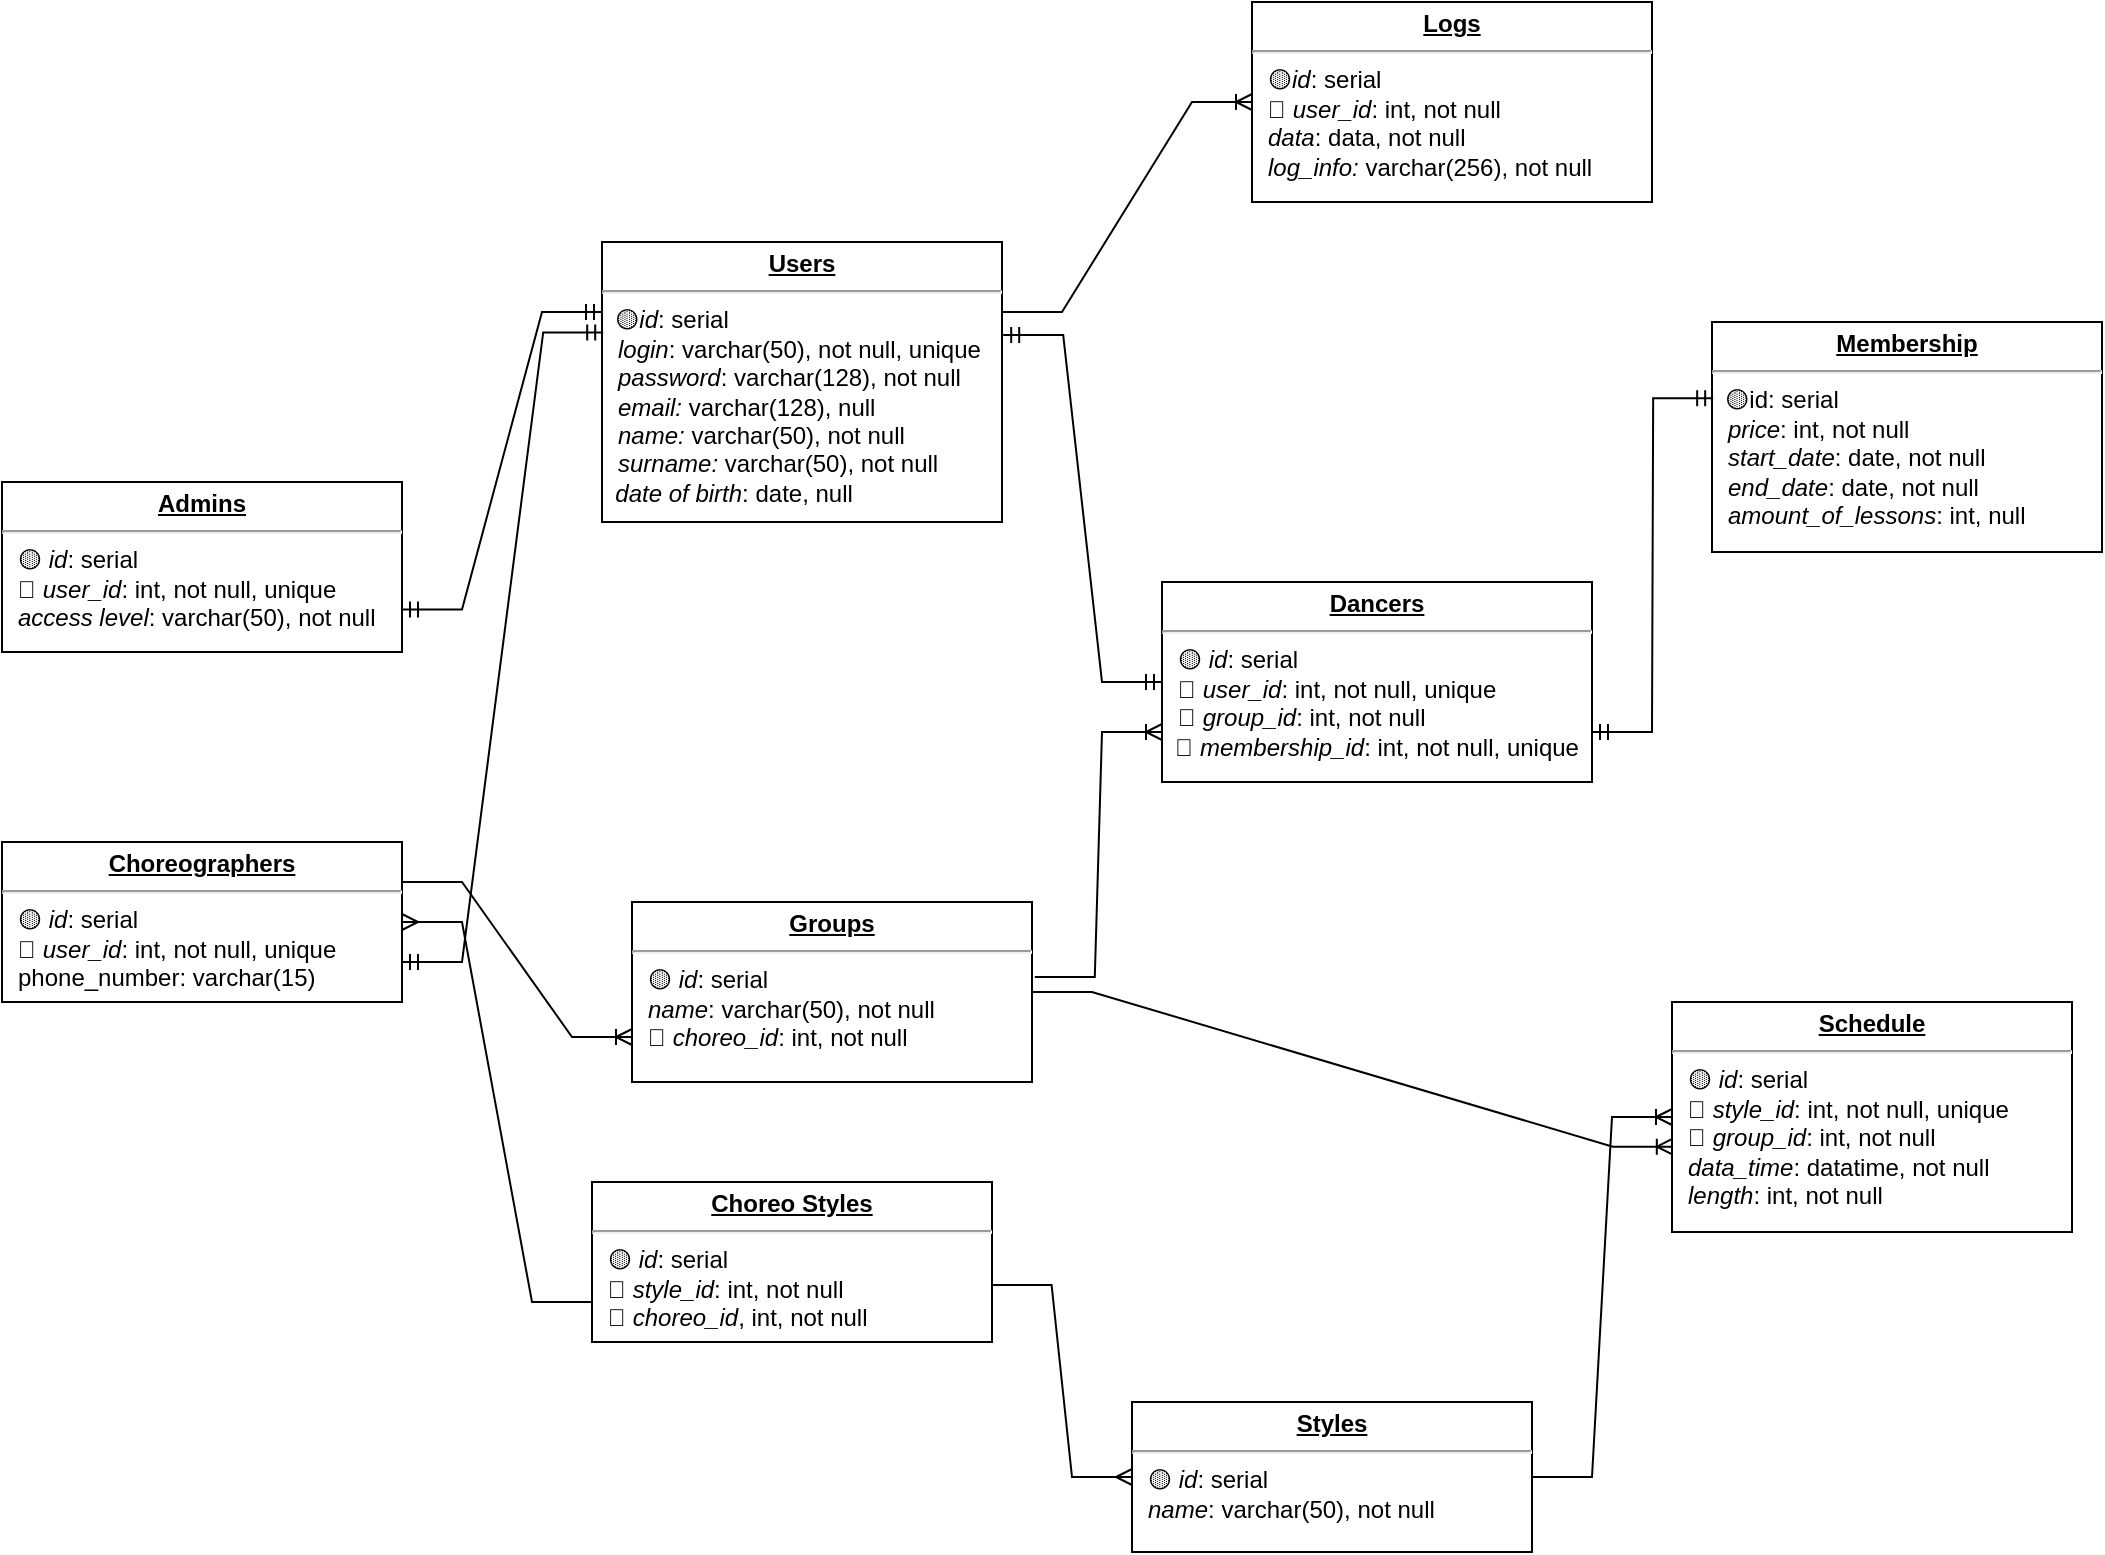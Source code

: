 <mxfile version="20.3.0" type="device"><diagram name="Page-1" id="a7904f86-f2b4-8e86-fa97-74104820619b"><mxGraphModel dx="1422" dy="769" grid="1" gridSize="10" guides="1" tooltips="1" connect="1" arrows="1" fold="1" page="1" pageScale="1" pageWidth="1100" pageHeight="850" background="none" math="0" shadow="0"><root><mxCell id="0"/><mxCell id="1" parent="0"/><mxCell id="24794b860abc3c2d-1" value="&lt;p style=&quot;margin: 0px ; margin-top: 4px ; text-align: center ; text-decoration: underline&quot;&gt;&lt;b&gt;Users&lt;/b&gt;&lt;/p&gt;&lt;hr&gt;&amp;nbsp; 🟡&lt;span style=&quot;background-color: initial;&quot;&gt;&lt;i&gt;id&lt;/i&gt;: serial&lt;/span&gt;&lt;br&gt;&lt;p style=&quot;margin: 0px ; margin-left: 8px&quot;&gt;&lt;i&gt;login&lt;/i&gt;: varchar(50), not null, unique&lt;/p&gt;&lt;p style=&quot;margin: 0px ; margin-left: 8px&quot;&gt;&lt;i&gt;password&lt;/i&gt;: varchar(128), not null&lt;/p&gt;&lt;p style=&quot;margin: 0px ; margin-left: 8px&quot;&gt;&lt;i&gt;email: &lt;/i&gt;varchar(128), null&lt;/p&gt;&lt;p style=&quot;margin: 0px ; margin-left: 8px&quot;&gt;&lt;i&gt;name: &lt;/i&gt;varchar(50), not null&lt;/p&gt;&lt;p style=&quot;margin: 0px ; margin-left: 8px&quot;&gt;&lt;i&gt;surname: &lt;/i&gt;varchar(50), not null&lt;/p&gt;&lt;i&gt;&amp;nbsp; &lt;/i&gt;&lt;i style=&quot;background-color: initial;&quot;&gt;date of birth&lt;/i&gt;&lt;span style=&quot;background-color: initial;&quot;&gt;: date, null&lt;/span&gt;&lt;i&gt;&lt;br&gt;&lt;/i&gt;&lt;p style=&quot;margin: 0px ; margin-left: 8px&quot;&gt;&lt;br&gt;&lt;/p&gt;&lt;p style=&quot;margin: 0px ; margin-left: 8px&quot;&gt;&lt;br&gt;&lt;/p&gt;" style="verticalAlign=top;align=left;overflow=fill;fontSize=12;fontFamily=Helvetica;html=1;rounded=0;shadow=0;comic=0;labelBackgroundColor=none;strokeWidth=1" parent="1" vertex="1"><mxGeometry x="335" y="160" width="200" height="140" as="geometry"/></mxCell><mxCell id="24794b860abc3c2d-16" value="&lt;p style=&quot;margin: 0px ; margin-top: 4px ; text-align: center ; text-decoration: underline&quot;&gt;&lt;b&gt;Dancers&lt;/b&gt;&lt;/p&gt;&lt;hr&gt;&lt;p style=&quot;margin: 0px 0px 0px 8px;&quot;&gt;🟡&amp;nbsp;&lt;i&gt;id&lt;/i&gt;: serial&lt;br&gt;&lt;/p&gt;&lt;p style=&quot;margin: 0px 0px 0px 8px;&quot;&gt;🔵 &lt;i&gt;user_id&lt;/i&gt;: int, not null, unique&lt;br&gt;&lt;/p&gt;&lt;p style=&quot;margin: 0px 0px 0px 8px;&quot;&gt;🔵 &lt;i&gt;group_id&lt;/i&gt;: int, not null&lt;/p&gt;&lt;p style=&quot;margin: 0px 0px 0px 8px;&quot;&gt;&lt;/p&gt;&amp;nbsp; 🔵&amp;nbsp;&lt;span style=&quot;background-color: initial;&quot;&gt;&lt;i&gt;membership_id&lt;/i&gt;: int, not null,&amp;nbsp;&lt;/span&gt;unique" style="verticalAlign=top;align=left;overflow=fill;fontSize=12;fontFamily=Helvetica;html=1;rounded=0;shadow=0;comic=0;labelBackgroundColor=none;strokeWidth=1" parent="1" vertex="1"><mxGeometry x="615" y="330" width="215" height="100" as="geometry"/></mxCell><mxCell id="24794b860abc3c2d-17" value="&lt;p style=&quot;margin: 0px ; margin-top: 4px ; text-align: center ; text-decoration: underline&quot;&gt;&lt;b&gt;Choreographers&lt;/b&gt;&lt;/p&gt;&lt;hr&gt;&lt;p style=&quot;margin: 0px ; margin-left: 8px&quot;&gt;🟡&amp;nbsp;&lt;i&gt;id&lt;/i&gt;: serial&lt;br&gt;&lt;/p&gt;&lt;p style=&quot;margin: 0px ; margin-left: 8px&quot;&gt;🔵 &lt;i&gt;user_id&lt;/i&gt;: int, not null, unique&lt;/p&gt;&lt;p style=&quot;margin: 0px ; margin-left: 8px&quot;&gt;phone_number: varchar(15)&lt;/p&gt;" style="verticalAlign=top;align=left;overflow=fill;fontSize=12;fontFamily=Helvetica;html=1;rounded=0;shadow=0;comic=0;labelBackgroundColor=none;strokeWidth=1" parent="1" vertex="1"><mxGeometry x="35" y="460" width="200" height="80" as="geometry"/></mxCell><mxCell id="24794b860abc3c2d-18" value="&lt;p style=&quot;margin: 0px ; margin-top: 4px ; text-align: center ; text-decoration: underline&quot;&gt;&lt;b&gt;Admins&lt;/b&gt;&lt;/p&gt;&lt;hr&gt;&lt;p style=&quot;margin: 0px 0px 0px 8px;&quot;&gt;🟡&amp;nbsp;&lt;i&gt;id&lt;/i&gt;: serial&lt;br&gt;&lt;/p&gt;&lt;p style=&quot;margin: 0px 0px 0px 8px;&quot;&gt;🔵 &lt;i&gt;user_id&lt;/i&gt;: int, not null, unique&lt;/p&gt;&lt;p style=&quot;margin: 0px 0px 0px 8px;&quot;&gt;&lt;i&gt;access level&lt;/i&gt;: varchar(50), not null&lt;/p&gt;" style="verticalAlign=top;align=left;overflow=fill;fontSize=12;fontFamily=Helvetica;html=1;rounded=0;shadow=0;comic=0;labelBackgroundColor=none;strokeWidth=1" parent="1" vertex="1"><mxGeometry x="35" y="280" width="200" height="85" as="geometry"/></mxCell><mxCell id="24794b860abc3c2d-19" value="&lt;p style=&quot;margin: 0px ; margin-top: 4px ; text-align: center ; text-decoration: underline&quot;&gt;&lt;b&gt;Logs&lt;/b&gt;&lt;/p&gt;&lt;hr&gt;&lt;p style=&quot;margin: 0px ; margin-left: 8px&quot;&gt;🟡&lt;span style=&quot;background-color: initial;&quot;&gt;&lt;i&gt;id&lt;/i&gt;: serial&lt;/span&gt;&lt;br&gt;&lt;/p&gt;&lt;p style=&quot;margin: 0px ; margin-left: 8px&quot;&gt;🔵&amp;nbsp;&lt;i&gt;user_id&lt;/i&gt;: int, not null&lt;br&gt;&lt;/p&gt;&lt;p style=&quot;margin: 0px ; margin-left: 8px&quot;&gt;&lt;i&gt;data&lt;/i&gt;: data, not null&lt;/p&gt;&lt;p style=&quot;margin: 0px ; margin-left: 8px&quot;&gt;&lt;i&gt;log_info: &lt;/i&gt;varchar(256), not null&lt;/p&gt;" style="verticalAlign=top;align=left;overflow=fill;fontSize=12;fontFamily=Helvetica;html=1;rounded=0;shadow=0;comic=0;labelBackgroundColor=none;strokeWidth=1" parent="1" vertex="1"><mxGeometry x="660" y="40" width="200" height="100" as="geometry"/></mxCell><mxCell id="24794b860abc3c2d-20" value="&lt;p style=&quot;margin: 0px ; margin-top: 4px ; text-align: center ; text-decoration: underline&quot;&gt;&lt;b&gt;Styles&lt;/b&gt;&lt;/p&gt;&lt;hr&gt;&lt;p style=&quot;margin: 0px 0px 0px 8px;&quot;&gt;🟡&amp;nbsp;&lt;i&gt;id&lt;/i&gt;: serial&lt;br&gt;&lt;/p&gt;&lt;p style=&quot;margin: 0px 0px 0px 8px;&quot;&gt;&lt;i&gt;name&lt;/i&gt;: varchar(50), not null&lt;/p&gt;" style="verticalAlign=top;align=left;overflow=fill;fontSize=12;fontFamily=Helvetica;html=1;rounded=0;shadow=0;comic=0;labelBackgroundColor=none;strokeWidth=1" parent="1" vertex="1"><mxGeometry x="600" y="740" width="200" height="75" as="geometry"/></mxCell><mxCell id="24794b860abc3c2d-21" value="&lt;p style=&quot;margin: 0px ; margin-top: 4px ; text-align: center ; text-decoration: underline&quot;&gt;&lt;b&gt;Groups&lt;/b&gt;&lt;/p&gt;&lt;hr&gt;&lt;p style=&quot;margin: 0px 0px 0px 8px;&quot;&gt;🟡&amp;nbsp;&lt;i&gt;id&lt;/i&gt;: serial&lt;br&gt;&lt;/p&gt;&lt;p style=&quot;margin: 0px 0px 0px 8px;&quot;&gt;&lt;i&gt;name&lt;/i&gt;: varchar(50), not null&lt;/p&gt;&lt;p style=&quot;margin: 0px 0px 0px 8px;&quot;&gt;🔵 &lt;i&gt;choreo_id&lt;/i&gt;: int, not null&lt;br&gt;&lt;/p&gt;" style="verticalAlign=top;align=left;overflow=fill;fontSize=12;fontFamily=Helvetica;html=1;rounded=0;shadow=0;comic=0;labelBackgroundColor=none;strokeWidth=1" parent="1" vertex="1"><mxGeometry x="350" y="490" width="200" height="90" as="geometry"/></mxCell><mxCell id="24794b860abc3c2d-23" value="&lt;p style=&quot;margin: 0px ; margin-top: 4px ; text-align: center ; text-decoration: underline&quot;&gt;&lt;b&gt;Schedule&lt;/b&gt;&lt;/p&gt;&lt;hr&gt;&lt;p style=&quot;margin: 0px 0px 0px 8px;&quot;&gt;🟡&amp;nbsp;&lt;i&gt;id&lt;/i&gt;: serial&lt;br&gt;&lt;/p&gt;&lt;p style=&quot;margin: 0px 0px 0px 8px;&quot;&gt;🔵&amp;nbsp;&lt;i&gt;style_id&lt;/i&gt;: int, not null, unique&lt;br&gt;&lt;/p&gt;&lt;p style=&quot;margin: 0px 0px 0px 8px;&quot;&gt;🔵&amp;nbsp;&lt;i&gt;group_id&lt;/i&gt;: int, not null&lt;/p&gt;&lt;p style=&quot;margin: 0px ; margin-left: 8px&quot;&gt;&lt;i&gt;data_time&lt;/i&gt;: datatime, not null&lt;/p&gt;&lt;p style=&quot;margin: 0px ; margin-left: 8px&quot;&gt;&lt;i&gt;length&lt;/i&gt;: int, not null&lt;/p&gt;&lt;p style=&quot;margin: 0px ; margin-left: 8px&quot;&gt;&lt;br&gt;&lt;/p&gt;" style="verticalAlign=top;align=left;overflow=fill;fontSize=12;fontFamily=Helvetica;html=1;rounded=0;shadow=0;comic=0;labelBackgroundColor=none;strokeWidth=1" parent="1" vertex="1"><mxGeometry x="870" y="540" width="200" height="115" as="geometry"/></mxCell><mxCell id="24794b860abc3c2d-24" value="&lt;p style=&quot;margin: 0px ; margin-top: 4px ; text-align: center ; text-decoration: underline&quot;&gt;&lt;b&gt;Membership&lt;/b&gt;&lt;/p&gt;&lt;hr&gt;&amp;nbsp; 🟡&lt;span style=&quot;background-color: initial;&quot;&gt;id: serial&lt;/span&gt;&lt;br&gt;&lt;p style=&quot;margin: 0px ; margin-left: 8px&quot;&gt;&lt;i&gt;price&lt;/i&gt;: int, not null&lt;/p&gt;&lt;p style=&quot;margin: 0px ; margin-left: 8px&quot;&gt;&lt;i&gt;start_date&lt;/i&gt;: date, not null&lt;/p&gt;&lt;p style=&quot;margin: 0px ; margin-left: 8px&quot;&gt;&lt;i&gt;end_date&lt;/i&gt;: date, not null&lt;/p&gt;&lt;p style=&quot;margin: 0px ; margin-left: 8px&quot;&gt;&lt;i&gt;amount_of_lessons&lt;/i&gt;: int, null&lt;/p&gt;" style="verticalAlign=top;align=left;overflow=fill;fontSize=12;fontFamily=Helvetica;html=1;rounded=0;shadow=0;comic=0;labelBackgroundColor=none;strokeWidth=1" parent="1" vertex="1"><mxGeometry x="890" y="200" width="195" height="115" as="geometry"/></mxCell><mxCell id="oyUClsTU_1rftH_6W-St-2" value="&lt;p style=&quot;margin: 0px ; margin-top: 4px ; text-align: center ; text-decoration: underline&quot;&gt;&lt;b&gt;Choreo Styles&lt;/b&gt;&lt;/p&gt;&lt;hr&gt;&lt;p style=&quot;margin: 0px 0px 0px 8px;&quot;&gt;🟡&amp;nbsp;&lt;i&gt;id&lt;/i&gt;: serial&lt;br&gt;&lt;/p&gt;&lt;p style=&quot;margin: 0px 0px 0px 8px;&quot;&gt;🔵 &lt;i&gt;style_id&lt;/i&gt;: int, not null&lt;br&gt;&lt;/p&gt;&lt;p style=&quot;margin: 0px 0px 0px 8px;&quot;&gt;🔵 &lt;i&gt;choreo_id&lt;/i&gt;, int, not null&lt;br&gt;&lt;/p&gt;" style="verticalAlign=top;align=left;overflow=fill;fontSize=12;fontFamily=Helvetica;html=1;rounded=0;shadow=0;comic=0;labelBackgroundColor=none;strokeWidth=1" vertex="1" parent="1"><mxGeometry x="330" y="630" width="200" height="80" as="geometry"/></mxCell><mxCell id="oyUClsTU_1rftH_6W-St-4" value="" style="edgeStyle=entityRelationEdgeStyle;fontSize=12;html=1;endArrow=ERmandOne;startArrow=ERmandOne;rounded=0;exitX=1;exitY=0.75;exitDx=0;exitDy=0;entryX=0;entryY=0.25;entryDx=0;entryDy=0;" edge="1" parent="1" source="24794b860abc3c2d-18" target="24794b860abc3c2d-1"><mxGeometry width="100" height="100" relative="1" as="geometry"><mxPoint x="-5" y="240" as="sourcePoint"/><mxPoint x="255" y="200" as="targetPoint"/></mxGeometry></mxCell><mxCell id="oyUClsTU_1rftH_6W-St-5" value="" style="edgeStyle=entityRelationEdgeStyle;fontSize=12;html=1;endArrow=ERmandOne;startArrow=ERmandOne;rounded=0;entryX=0.003;entryY=0.323;entryDx=0;entryDy=0;entryPerimeter=0;exitX=1;exitY=0.75;exitDx=0;exitDy=0;" edge="1" parent="1" source="24794b860abc3c2d-17" target="24794b860abc3c2d-1"><mxGeometry width="100" height="100" relative="1" as="geometry"><mxPoint x="275" y="520" as="sourcePoint"/><mxPoint x="215" y="320" as="targetPoint"/></mxGeometry></mxCell><mxCell id="oyUClsTU_1rftH_6W-St-6" value="" style="edgeStyle=entityRelationEdgeStyle;fontSize=12;html=1;endArrow=ERmandOne;startArrow=ERmandOne;rounded=0;exitX=1.003;exitY=0.332;exitDx=0;exitDy=0;entryX=0;entryY=0.5;entryDx=0;entryDy=0;exitPerimeter=0;" edge="1" parent="1" source="24794b860abc3c2d-1" target="24794b860abc3c2d-16"><mxGeometry width="100" height="100" relative="1" as="geometry"><mxPoint x="305" y="410" as="sourcePoint"/><mxPoint x="405" y="310" as="targetPoint"/></mxGeometry></mxCell><mxCell id="oyUClsTU_1rftH_6W-St-7" value="" style="edgeStyle=entityRelationEdgeStyle;fontSize=12;html=1;endArrow=ERmandOne;startArrow=ERmandOne;rounded=0;entryX=0.003;entryY=0.331;entryDx=0;entryDy=0;entryPerimeter=0;exitX=1;exitY=0.75;exitDx=0;exitDy=0;" edge="1" parent="1" source="24794b860abc3c2d-16" target="24794b860abc3c2d-24"><mxGeometry width="100" height="100" relative="1" as="geometry"><mxPoint x="765" y="350" as="sourcePoint"/><mxPoint x="865" y="250" as="targetPoint"/></mxGeometry></mxCell><mxCell id="oyUClsTU_1rftH_6W-St-8" value="" style="edgeStyle=entityRelationEdgeStyle;fontSize=12;html=1;endArrow=ERoneToMany;rounded=0;entryX=0;entryY=0.5;entryDx=0;entryDy=0;exitX=1;exitY=0.25;exitDx=0;exitDy=0;" edge="1" parent="1" source="24794b860abc3c2d-1" target="24794b860abc3c2d-19"><mxGeometry width="100" height="100" relative="1" as="geometry"><mxPoint x="540" y="200" as="sourcePoint"/><mxPoint x="660" y="240" as="targetPoint"/></mxGeometry></mxCell><mxCell id="oyUClsTU_1rftH_6W-St-9" value="" style="edgeStyle=entityRelationEdgeStyle;fontSize=12;html=1;endArrow=ERmany;rounded=0;exitX=0;exitY=0.75;exitDx=0;exitDy=0;" edge="1" parent="1" source="oyUClsTU_1rftH_6W-St-2" target="24794b860abc3c2d-17"><mxGeometry width="100" height="100" relative="1" as="geometry"><mxPoint x="230" y="630" as="sourcePoint"/><mxPoint x="310" y="470" as="targetPoint"/></mxGeometry></mxCell><mxCell id="oyUClsTU_1rftH_6W-St-11" value="" style="edgeStyle=entityRelationEdgeStyle;fontSize=12;html=1;endArrow=ERmany;rounded=0;entryX=0;entryY=0.5;entryDx=0;entryDy=0;exitX=0.999;exitY=0.643;exitDx=0;exitDy=0;exitPerimeter=0;" edge="1" parent="1" source="oyUClsTU_1rftH_6W-St-2" target="24794b860abc3c2d-20"><mxGeometry width="100" height="100" relative="1" as="geometry"><mxPoint x="570" y="700" as="sourcePoint"/><mxPoint x="670" y="600" as="targetPoint"/></mxGeometry></mxCell><mxCell id="oyUClsTU_1rftH_6W-St-12" value="" style="edgeStyle=entityRelationEdgeStyle;fontSize=12;html=1;endArrow=ERoneToMany;rounded=0;exitX=1;exitY=0.25;exitDx=0;exitDy=0;entryX=0;entryY=0.75;entryDx=0;entryDy=0;" edge="1" parent="1" source="24794b860abc3c2d-17" target="24794b860abc3c2d-21"><mxGeometry width="100" height="100" relative="1" as="geometry"><mxPoint x="560" y="490" as="sourcePoint"/><mxPoint x="340" y="470" as="targetPoint"/></mxGeometry></mxCell><mxCell id="oyUClsTU_1rftH_6W-St-13" value="" style="edgeStyle=entityRelationEdgeStyle;fontSize=12;html=1;endArrow=ERoneToMany;rounded=0;entryX=0;entryY=0.75;entryDx=0;entryDy=0;exitX=1.007;exitY=0.416;exitDx=0;exitDy=0;exitPerimeter=0;" edge="1" parent="1" source="24794b860abc3c2d-21" target="24794b860abc3c2d-16"><mxGeometry width="100" height="100" relative="1" as="geometry"><mxPoint x="550" y="525" as="sourcePoint"/><mxPoint x="660" y="390" as="targetPoint"/></mxGeometry></mxCell><mxCell id="oyUClsTU_1rftH_6W-St-14" value="" style="edgeStyle=entityRelationEdgeStyle;fontSize=12;html=1;endArrow=ERoneToMany;rounded=0;exitX=1;exitY=0.5;exitDx=0;exitDy=0;entryX=0;entryY=0.5;entryDx=0;entryDy=0;" edge="1" parent="1" source="24794b860abc3c2d-20" target="24794b860abc3c2d-23"><mxGeometry width="100" height="100" relative="1" as="geometry"><mxPoint x="560" y="570" as="sourcePoint"/><mxPoint x="660" y="470" as="targetPoint"/></mxGeometry></mxCell><mxCell id="oyUClsTU_1rftH_6W-St-15" value="" style="edgeStyle=entityRelationEdgeStyle;fontSize=12;html=1;endArrow=ERoneToMany;rounded=0;exitX=1;exitY=0.5;exitDx=0;exitDy=0;entryX=0.002;entryY=0.629;entryDx=0;entryDy=0;entryPerimeter=0;" edge="1" parent="1" source="24794b860abc3c2d-21" target="24794b860abc3c2d-23"><mxGeometry width="100" height="100" relative="1" as="geometry"><mxPoint x="560" y="570" as="sourcePoint"/><mxPoint x="660" y="470" as="targetPoint"/></mxGeometry></mxCell></root></mxGraphModel></diagram></mxfile>